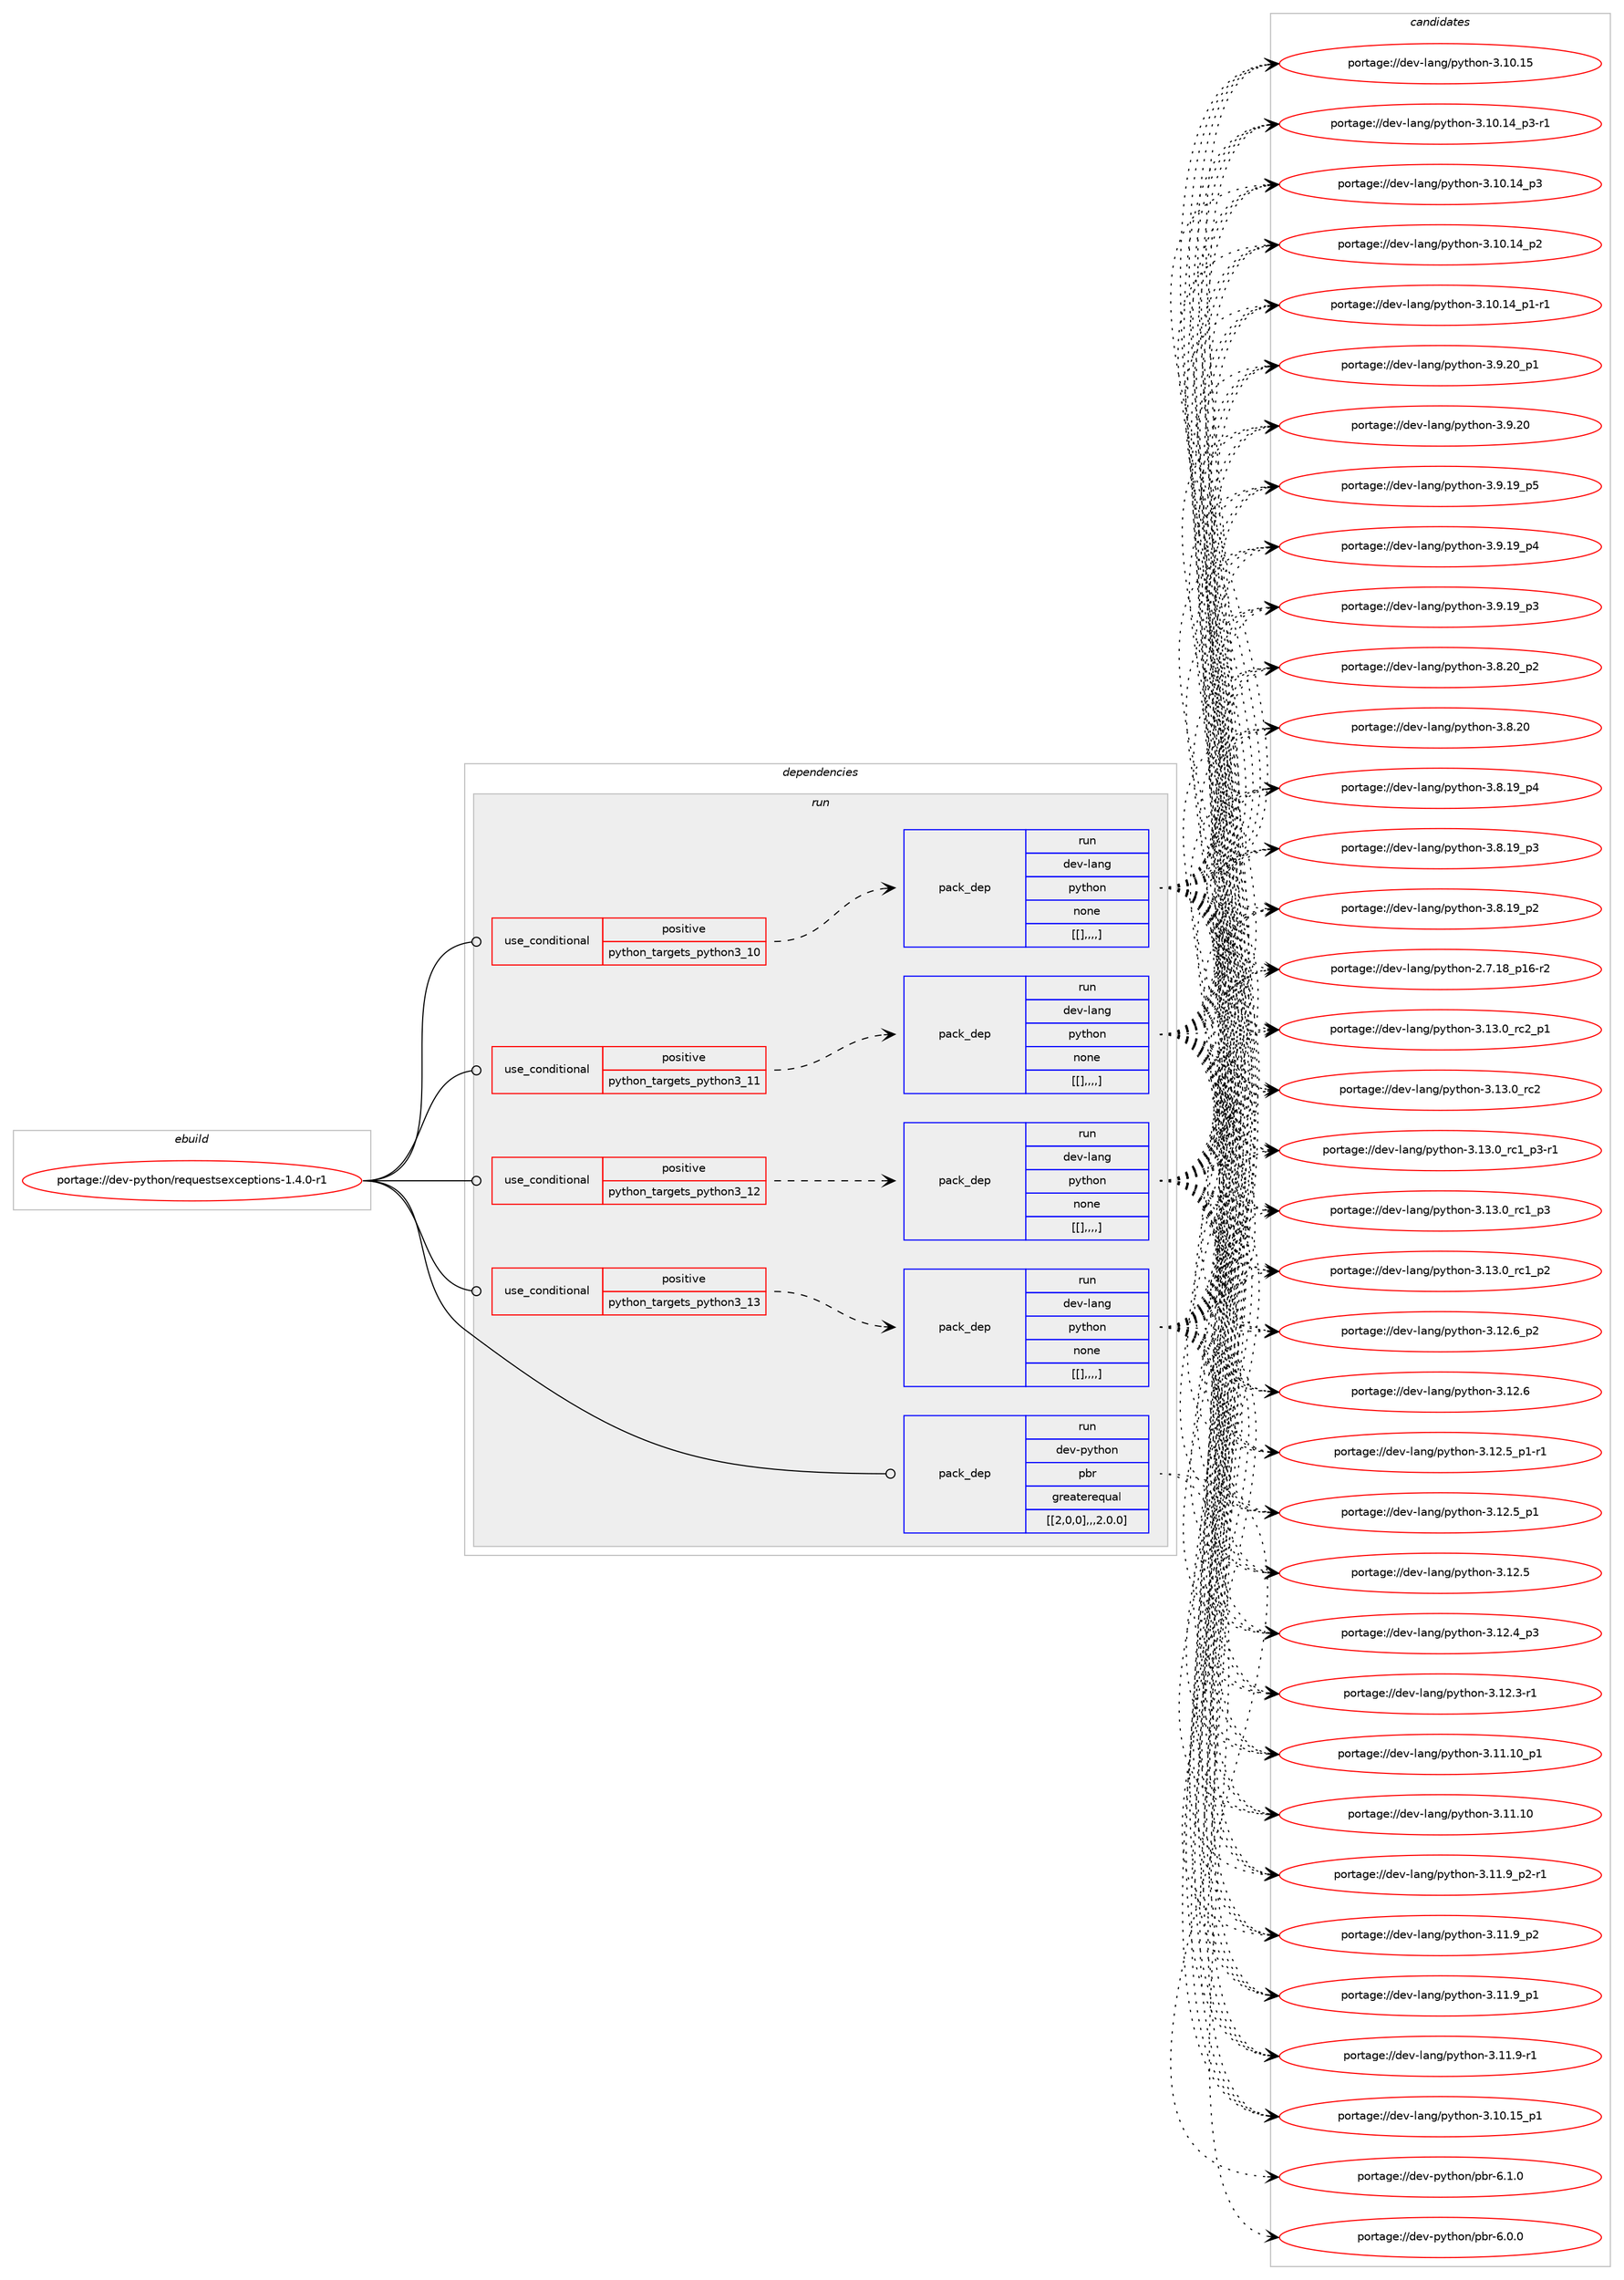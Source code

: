 digraph prolog {

# *************
# Graph options
# *************

newrank=true;
concentrate=true;
compound=true;
graph [rankdir=LR,fontname=Helvetica,fontsize=10,ranksep=1.5];#, ranksep=2.5, nodesep=0.2];
edge  [arrowhead=vee];
node  [fontname=Helvetica,fontsize=10];

# **********
# The ebuild
# **********

subgraph cluster_leftcol {
color=gray;
label=<<i>ebuild</i>>;
id [label="portage://dev-python/requestsexceptions-1.4.0-r1", color=red, width=4, href="../dev-python/requestsexceptions-1.4.0-r1.svg"];
}

# ****************
# The dependencies
# ****************

subgraph cluster_midcol {
color=gray;
label=<<i>dependencies</i>>;
subgraph cluster_compile {
fillcolor="#eeeeee";
style=filled;
label=<<i>compile</i>>;
}
subgraph cluster_compileandrun {
fillcolor="#eeeeee";
style=filled;
label=<<i>compile and run</i>>;
}
subgraph cluster_run {
fillcolor="#eeeeee";
style=filled;
label=<<i>run</i>>;
subgraph cond40731 {
dependency165232 [label=<<TABLE BORDER="0" CELLBORDER="1" CELLSPACING="0" CELLPADDING="4"><TR><TD ROWSPAN="3" CELLPADDING="10">use_conditional</TD></TR><TR><TD>positive</TD></TR><TR><TD>python_targets_python3_10</TD></TR></TABLE>>, shape=none, color=red];
subgraph pack123243 {
dependency165233 [label=<<TABLE BORDER="0" CELLBORDER="1" CELLSPACING="0" CELLPADDING="4" WIDTH="220"><TR><TD ROWSPAN="6" CELLPADDING="30">pack_dep</TD></TR><TR><TD WIDTH="110">run</TD></TR><TR><TD>dev-lang</TD></TR><TR><TD>python</TD></TR><TR><TD>none</TD></TR><TR><TD>[[],,,,]</TD></TR></TABLE>>, shape=none, color=blue];
}
dependency165232:e -> dependency165233:w [weight=20,style="dashed",arrowhead="vee"];
}
id:e -> dependency165232:w [weight=20,style="solid",arrowhead="odot"];
subgraph cond40732 {
dependency165234 [label=<<TABLE BORDER="0" CELLBORDER="1" CELLSPACING="0" CELLPADDING="4"><TR><TD ROWSPAN="3" CELLPADDING="10">use_conditional</TD></TR><TR><TD>positive</TD></TR><TR><TD>python_targets_python3_11</TD></TR></TABLE>>, shape=none, color=red];
subgraph pack123244 {
dependency165235 [label=<<TABLE BORDER="0" CELLBORDER="1" CELLSPACING="0" CELLPADDING="4" WIDTH="220"><TR><TD ROWSPAN="6" CELLPADDING="30">pack_dep</TD></TR><TR><TD WIDTH="110">run</TD></TR><TR><TD>dev-lang</TD></TR><TR><TD>python</TD></TR><TR><TD>none</TD></TR><TR><TD>[[],,,,]</TD></TR></TABLE>>, shape=none, color=blue];
}
dependency165234:e -> dependency165235:w [weight=20,style="dashed",arrowhead="vee"];
}
id:e -> dependency165234:w [weight=20,style="solid",arrowhead="odot"];
subgraph cond40733 {
dependency165236 [label=<<TABLE BORDER="0" CELLBORDER="1" CELLSPACING="0" CELLPADDING="4"><TR><TD ROWSPAN="3" CELLPADDING="10">use_conditional</TD></TR><TR><TD>positive</TD></TR><TR><TD>python_targets_python3_12</TD></TR></TABLE>>, shape=none, color=red];
subgraph pack123245 {
dependency165237 [label=<<TABLE BORDER="0" CELLBORDER="1" CELLSPACING="0" CELLPADDING="4" WIDTH="220"><TR><TD ROWSPAN="6" CELLPADDING="30">pack_dep</TD></TR><TR><TD WIDTH="110">run</TD></TR><TR><TD>dev-lang</TD></TR><TR><TD>python</TD></TR><TR><TD>none</TD></TR><TR><TD>[[],,,,]</TD></TR></TABLE>>, shape=none, color=blue];
}
dependency165236:e -> dependency165237:w [weight=20,style="dashed",arrowhead="vee"];
}
id:e -> dependency165236:w [weight=20,style="solid",arrowhead="odot"];
subgraph cond40734 {
dependency165238 [label=<<TABLE BORDER="0" CELLBORDER="1" CELLSPACING="0" CELLPADDING="4"><TR><TD ROWSPAN="3" CELLPADDING="10">use_conditional</TD></TR><TR><TD>positive</TD></TR><TR><TD>python_targets_python3_13</TD></TR></TABLE>>, shape=none, color=red];
subgraph pack123246 {
dependency165239 [label=<<TABLE BORDER="0" CELLBORDER="1" CELLSPACING="0" CELLPADDING="4" WIDTH="220"><TR><TD ROWSPAN="6" CELLPADDING="30">pack_dep</TD></TR><TR><TD WIDTH="110">run</TD></TR><TR><TD>dev-lang</TD></TR><TR><TD>python</TD></TR><TR><TD>none</TD></TR><TR><TD>[[],,,,]</TD></TR></TABLE>>, shape=none, color=blue];
}
dependency165238:e -> dependency165239:w [weight=20,style="dashed",arrowhead="vee"];
}
id:e -> dependency165238:w [weight=20,style="solid",arrowhead="odot"];
subgraph pack123247 {
dependency165240 [label=<<TABLE BORDER="0" CELLBORDER="1" CELLSPACING="0" CELLPADDING="4" WIDTH="220"><TR><TD ROWSPAN="6" CELLPADDING="30">pack_dep</TD></TR><TR><TD WIDTH="110">run</TD></TR><TR><TD>dev-python</TD></TR><TR><TD>pbr</TD></TR><TR><TD>greaterequal</TD></TR><TR><TD>[[2,0,0],,,2.0.0]</TD></TR></TABLE>>, shape=none, color=blue];
}
id:e -> dependency165240:w [weight=20,style="solid",arrowhead="odot"];
}
}

# **************
# The candidates
# **************

subgraph cluster_choices {
rank=same;
color=gray;
label=<<i>candidates</i>>;

subgraph choice123243 {
color=black;
nodesep=1;
choice100101118451089711010347112121116104111110455146495146489511499509511249 [label="portage://dev-lang/python-3.13.0_rc2_p1", color=red, width=4,href="../dev-lang/python-3.13.0_rc2_p1.svg"];
choice10010111845108971101034711212111610411111045514649514648951149950 [label="portage://dev-lang/python-3.13.0_rc2", color=red, width=4,href="../dev-lang/python-3.13.0_rc2.svg"];
choice1001011184510897110103471121211161041111104551464951464895114994995112514511449 [label="portage://dev-lang/python-3.13.0_rc1_p3-r1", color=red, width=4,href="../dev-lang/python-3.13.0_rc1_p3-r1.svg"];
choice100101118451089711010347112121116104111110455146495146489511499499511251 [label="portage://dev-lang/python-3.13.0_rc1_p3", color=red, width=4,href="../dev-lang/python-3.13.0_rc1_p3.svg"];
choice100101118451089711010347112121116104111110455146495146489511499499511250 [label="portage://dev-lang/python-3.13.0_rc1_p2", color=red, width=4,href="../dev-lang/python-3.13.0_rc1_p2.svg"];
choice100101118451089711010347112121116104111110455146495046549511250 [label="portage://dev-lang/python-3.12.6_p2", color=red, width=4,href="../dev-lang/python-3.12.6_p2.svg"];
choice10010111845108971101034711212111610411111045514649504654 [label="portage://dev-lang/python-3.12.6", color=red, width=4,href="../dev-lang/python-3.12.6.svg"];
choice1001011184510897110103471121211161041111104551464950465395112494511449 [label="portage://dev-lang/python-3.12.5_p1-r1", color=red, width=4,href="../dev-lang/python-3.12.5_p1-r1.svg"];
choice100101118451089711010347112121116104111110455146495046539511249 [label="portage://dev-lang/python-3.12.5_p1", color=red, width=4,href="../dev-lang/python-3.12.5_p1.svg"];
choice10010111845108971101034711212111610411111045514649504653 [label="portage://dev-lang/python-3.12.5", color=red, width=4,href="../dev-lang/python-3.12.5.svg"];
choice100101118451089711010347112121116104111110455146495046529511251 [label="portage://dev-lang/python-3.12.4_p3", color=red, width=4,href="../dev-lang/python-3.12.4_p3.svg"];
choice100101118451089711010347112121116104111110455146495046514511449 [label="portage://dev-lang/python-3.12.3-r1", color=red, width=4,href="../dev-lang/python-3.12.3-r1.svg"];
choice10010111845108971101034711212111610411111045514649494649489511249 [label="portage://dev-lang/python-3.11.10_p1", color=red, width=4,href="../dev-lang/python-3.11.10_p1.svg"];
choice1001011184510897110103471121211161041111104551464949464948 [label="portage://dev-lang/python-3.11.10", color=red, width=4,href="../dev-lang/python-3.11.10.svg"];
choice1001011184510897110103471121211161041111104551464949465795112504511449 [label="portage://dev-lang/python-3.11.9_p2-r1", color=red, width=4,href="../dev-lang/python-3.11.9_p2-r1.svg"];
choice100101118451089711010347112121116104111110455146494946579511250 [label="portage://dev-lang/python-3.11.9_p2", color=red, width=4,href="../dev-lang/python-3.11.9_p2.svg"];
choice100101118451089711010347112121116104111110455146494946579511249 [label="portage://dev-lang/python-3.11.9_p1", color=red, width=4,href="../dev-lang/python-3.11.9_p1.svg"];
choice100101118451089711010347112121116104111110455146494946574511449 [label="portage://dev-lang/python-3.11.9-r1", color=red, width=4,href="../dev-lang/python-3.11.9-r1.svg"];
choice10010111845108971101034711212111610411111045514649484649539511249 [label="portage://dev-lang/python-3.10.15_p1", color=red, width=4,href="../dev-lang/python-3.10.15_p1.svg"];
choice1001011184510897110103471121211161041111104551464948464953 [label="portage://dev-lang/python-3.10.15", color=red, width=4,href="../dev-lang/python-3.10.15.svg"];
choice100101118451089711010347112121116104111110455146494846495295112514511449 [label="portage://dev-lang/python-3.10.14_p3-r1", color=red, width=4,href="../dev-lang/python-3.10.14_p3-r1.svg"];
choice10010111845108971101034711212111610411111045514649484649529511251 [label="portage://dev-lang/python-3.10.14_p3", color=red, width=4,href="../dev-lang/python-3.10.14_p3.svg"];
choice10010111845108971101034711212111610411111045514649484649529511250 [label="portage://dev-lang/python-3.10.14_p2", color=red, width=4,href="../dev-lang/python-3.10.14_p2.svg"];
choice100101118451089711010347112121116104111110455146494846495295112494511449 [label="portage://dev-lang/python-3.10.14_p1-r1", color=red, width=4,href="../dev-lang/python-3.10.14_p1-r1.svg"];
choice100101118451089711010347112121116104111110455146574650489511249 [label="portage://dev-lang/python-3.9.20_p1", color=red, width=4,href="../dev-lang/python-3.9.20_p1.svg"];
choice10010111845108971101034711212111610411111045514657465048 [label="portage://dev-lang/python-3.9.20", color=red, width=4,href="../dev-lang/python-3.9.20.svg"];
choice100101118451089711010347112121116104111110455146574649579511253 [label="portage://dev-lang/python-3.9.19_p5", color=red, width=4,href="../dev-lang/python-3.9.19_p5.svg"];
choice100101118451089711010347112121116104111110455146574649579511252 [label="portage://dev-lang/python-3.9.19_p4", color=red, width=4,href="../dev-lang/python-3.9.19_p4.svg"];
choice100101118451089711010347112121116104111110455146574649579511251 [label="portage://dev-lang/python-3.9.19_p3", color=red, width=4,href="../dev-lang/python-3.9.19_p3.svg"];
choice100101118451089711010347112121116104111110455146564650489511250 [label="portage://dev-lang/python-3.8.20_p2", color=red, width=4,href="../dev-lang/python-3.8.20_p2.svg"];
choice10010111845108971101034711212111610411111045514656465048 [label="portage://dev-lang/python-3.8.20", color=red, width=4,href="../dev-lang/python-3.8.20.svg"];
choice100101118451089711010347112121116104111110455146564649579511252 [label="portage://dev-lang/python-3.8.19_p4", color=red, width=4,href="../dev-lang/python-3.8.19_p4.svg"];
choice100101118451089711010347112121116104111110455146564649579511251 [label="portage://dev-lang/python-3.8.19_p3", color=red, width=4,href="../dev-lang/python-3.8.19_p3.svg"];
choice100101118451089711010347112121116104111110455146564649579511250 [label="portage://dev-lang/python-3.8.19_p2", color=red, width=4,href="../dev-lang/python-3.8.19_p2.svg"];
choice100101118451089711010347112121116104111110455046554649569511249544511450 [label="portage://dev-lang/python-2.7.18_p16-r2", color=red, width=4,href="../dev-lang/python-2.7.18_p16-r2.svg"];
dependency165233:e -> choice100101118451089711010347112121116104111110455146495146489511499509511249:w [style=dotted,weight="100"];
dependency165233:e -> choice10010111845108971101034711212111610411111045514649514648951149950:w [style=dotted,weight="100"];
dependency165233:e -> choice1001011184510897110103471121211161041111104551464951464895114994995112514511449:w [style=dotted,weight="100"];
dependency165233:e -> choice100101118451089711010347112121116104111110455146495146489511499499511251:w [style=dotted,weight="100"];
dependency165233:e -> choice100101118451089711010347112121116104111110455146495146489511499499511250:w [style=dotted,weight="100"];
dependency165233:e -> choice100101118451089711010347112121116104111110455146495046549511250:w [style=dotted,weight="100"];
dependency165233:e -> choice10010111845108971101034711212111610411111045514649504654:w [style=dotted,weight="100"];
dependency165233:e -> choice1001011184510897110103471121211161041111104551464950465395112494511449:w [style=dotted,weight="100"];
dependency165233:e -> choice100101118451089711010347112121116104111110455146495046539511249:w [style=dotted,weight="100"];
dependency165233:e -> choice10010111845108971101034711212111610411111045514649504653:w [style=dotted,weight="100"];
dependency165233:e -> choice100101118451089711010347112121116104111110455146495046529511251:w [style=dotted,weight="100"];
dependency165233:e -> choice100101118451089711010347112121116104111110455146495046514511449:w [style=dotted,weight="100"];
dependency165233:e -> choice10010111845108971101034711212111610411111045514649494649489511249:w [style=dotted,weight="100"];
dependency165233:e -> choice1001011184510897110103471121211161041111104551464949464948:w [style=dotted,weight="100"];
dependency165233:e -> choice1001011184510897110103471121211161041111104551464949465795112504511449:w [style=dotted,weight="100"];
dependency165233:e -> choice100101118451089711010347112121116104111110455146494946579511250:w [style=dotted,weight="100"];
dependency165233:e -> choice100101118451089711010347112121116104111110455146494946579511249:w [style=dotted,weight="100"];
dependency165233:e -> choice100101118451089711010347112121116104111110455146494946574511449:w [style=dotted,weight="100"];
dependency165233:e -> choice10010111845108971101034711212111610411111045514649484649539511249:w [style=dotted,weight="100"];
dependency165233:e -> choice1001011184510897110103471121211161041111104551464948464953:w [style=dotted,weight="100"];
dependency165233:e -> choice100101118451089711010347112121116104111110455146494846495295112514511449:w [style=dotted,weight="100"];
dependency165233:e -> choice10010111845108971101034711212111610411111045514649484649529511251:w [style=dotted,weight="100"];
dependency165233:e -> choice10010111845108971101034711212111610411111045514649484649529511250:w [style=dotted,weight="100"];
dependency165233:e -> choice100101118451089711010347112121116104111110455146494846495295112494511449:w [style=dotted,weight="100"];
dependency165233:e -> choice100101118451089711010347112121116104111110455146574650489511249:w [style=dotted,weight="100"];
dependency165233:e -> choice10010111845108971101034711212111610411111045514657465048:w [style=dotted,weight="100"];
dependency165233:e -> choice100101118451089711010347112121116104111110455146574649579511253:w [style=dotted,weight="100"];
dependency165233:e -> choice100101118451089711010347112121116104111110455146574649579511252:w [style=dotted,weight="100"];
dependency165233:e -> choice100101118451089711010347112121116104111110455146574649579511251:w [style=dotted,weight="100"];
dependency165233:e -> choice100101118451089711010347112121116104111110455146564650489511250:w [style=dotted,weight="100"];
dependency165233:e -> choice10010111845108971101034711212111610411111045514656465048:w [style=dotted,weight="100"];
dependency165233:e -> choice100101118451089711010347112121116104111110455146564649579511252:w [style=dotted,weight="100"];
dependency165233:e -> choice100101118451089711010347112121116104111110455146564649579511251:w [style=dotted,weight="100"];
dependency165233:e -> choice100101118451089711010347112121116104111110455146564649579511250:w [style=dotted,weight="100"];
dependency165233:e -> choice100101118451089711010347112121116104111110455046554649569511249544511450:w [style=dotted,weight="100"];
}
subgraph choice123244 {
color=black;
nodesep=1;
choice100101118451089711010347112121116104111110455146495146489511499509511249 [label="portage://dev-lang/python-3.13.0_rc2_p1", color=red, width=4,href="../dev-lang/python-3.13.0_rc2_p1.svg"];
choice10010111845108971101034711212111610411111045514649514648951149950 [label="portage://dev-lang/python-3.13.0_rc2", color=red, width=4,href="../dev-lang/python-3.13.0_rc2.svg"];
choice1001011184510897110103471121211161041111104551464951464895114994995112514511449 [label="portage://dev-lang/python-3.13.0_rc1_p3-r1", color=red, width=4,href="../dev-lang/python-3.13.0_rc1_p3-r1.svg"];
choice100101118451089711010347112121116104111110455146495146489511499499511251 [label="portage://dev-lang/python-3.13.0_rc1_p3", color=red, width=4,href="../dev-lang/python-3.13.0_rc1_p3.svg"];
choice100101118451089711010347112121116104111110455146495146489511499499511250 [label="portage://dev-lang/python-3.13.0_rc1_p2", color=red, width=4,href="../dev-lang/python-3.13.0_rc1_p2.svg"];
choice100101118451089711010347112121116104111110455146495046549511250 [label="portage://dev-lang/python-3.12.6_p2", color=red, width=4,href="../dev-lang/python-3.12.6_p2.svg"];
choice10010111845108971101034711212111610411111045514649504654 [label="portage://dev-lang/python-3.12.6", color=red, width=4,href="../dev-lang/python-3.12.6.svg"];
choice1001011184510897110103471121211161041111104551464950465395112494511449 [label="portage://dev-lang/python-3.12.5_p1-r1", color=red, width=4,href="../dev-lang/python-3.12.5_p1-r1.svg"];
choice100101118451089711010347112121116104111110455146495046539511249 [label="portage://dev-lang/python-3.12.5_p1", color=red, width=4,href="../dev-lang/python-3.12.5_p1.svg"];
choice10010111845108971101034711212111610411111045514649504653 [label="portage://dev-lang/python-3.12.5", color=red, width=4,href="../dev-lang/python-3.12.5.svg"];
choice100101118451089711010347112121116104111110455146495046529511251 [label="portage://dev-lang/python-3.12.4_p3", color=red, width=4,href="../dev-lang/python-3.12.4_p3.svg"];
choice100101118451089711010347112121116104111110455146495046514511449 [label="portage://dev-lang/python-3.12.3-r1", color=red, width=4,href="../dev-lang/python-3.12.3-r1.svg"];
choice10010111845108971101034711212111610411111045514649494649489511249 [label="portage://dev-lang/python-3.11.10_p1", color=red, width=4,href="../dev-lang/python-3.11.10_p1.svg"];
choice1001011184510897110103471121211161041111104551464949464948 [label="portage://dev-lang/python-3.11.10", color=red, width=4,href="../dev-lang/python-3.11.10.svg"];
choice1001011184510897110103471121211161041111104551464949465795112504511449 [label="portage://dev-lang/python-3.11.9_p2-r1", color=red, width=4,href="../dev-lang/python-3.11.9_p2-r1.svg"];
choice100101118451089711010347112121116104111110455146494946579511250 [label="portage://dev-lang/python-3.11.9_p2", color=red, width=4,href="../dev-lang/python-3.11.9_p2.svg"];
choice100101118451089711010347112121116104111110455146494946579511249 [label="portage://dev-lang/python-3.11.9_p1", color=red, width=4,href="../dev-lang/python-3.11.9_p1.svg"];
choice100101118451089711010347112121116104111110455146494946574511449 [label="portage://dev-lang/python-3.11.9-r1", color=red, width=4,href="../dev-lang/python-3.11.9-r1.svg"];
choice10010111845108971101034711212111610411111045514649484649539511249 [label="portage://dev-lang/python-3.10.15_p1", color=red, width=4,href="../dev-lang/python-3.10.15_p1.svg"];
choice1001011184510897110103471121211161041111104551464948464953 [label="portage://dev-lang/python-3.10.15", color=red, width=4,href="../dev-lang/python-3.10.15.svg"];
choice100101118451089711010347112121116104111110455146494846495295112514511449 [label="portage://dev-lang/python-3.10.14_p3-r1", color=red, width=4,href="../dev-lang/python-3.10.14_p3-r1.svg"];
choice10010111845108971101034711212111610411111045514649484649529511251 [label="portage://dev-lang/python-3.10.14_p3", color=red, width=4,href="../dev-lang/python-3.10.14_p3.svg"];
choice10010111845108971101034711212111610411111045514649484649529511250 [label="portage://dev-lang/python-3.10.14_p2", color=red, width=4,href="../dev-lang/python-3.10.14_p2.svg"];
choice100101118451089711010347112121116104111110455146494846495295112494511449 [label="portage://dev-lang/python-3.10.14_p1-r1", color=red, width=4,href="../dev-lang/python-3.10.14_p1-r1.svg"];
choice100101118451089711010347112121116104111110455146574650489511249 [label="portage://dev-lang/python-3.9.20_p1", color=red, width=4,href="../dev-lang/python-3.9.20_p1.svg"];
choice10010111845108971101034711212111610411111045514657465048 [label="portage://dev-lang/python-3.9.20", color=red, width=4,href="../dev-lang/python-3.9.20.svg"];
choice100101118451089711010347112121116104111110455146574649579511253 [label="portage://dev-lang/python-3.9.19_p5", color=red, width=4,href="../dev-lang/python-3.9.19_p5.svg"];
choice100101118451089711010347112121116104111110455146574649579511252 [label="portage://dev-lang/python-3.9.19_p4", color=red, width=4,href="../dev-lang/python-3.9.19_p4.svg"];
choice100101118451089711010347112121116104111110455146574649579511251 [label="portage://dev-lang/python-3.9.19_p3", color=red, width=4,href="../dev-lang/python-3.9.19_p3.svg"];
choice100101118451089711010347112121116104111110455146564650489511250 [label="portage://dev-lang/python-3.8.20_p2", color=red, width=4,href="../dev-lang/python-3.8.20_p2.svg"];
choice10010111845108971101034711212111610411111045514656465048 [label="portage://dev-lang/python-3.8.20", color=red, width=4,href="../dev-lang/python-3.8.20.svg"];
choice100101118451089711010347112121116104111110455146564649579511252 [label="portage://dev-lang/python-3.8.19_p4", color=red, width=4,href="../dev-lang/python-3.8.19_p4.svg"];
choice100101118451089711010347112121116104111110455146564649579511251 [label="portage://dev-lang/python-3.8.19_p3", color=red, width=4,href="../dev-lang/python-3.8.19_p3.svg"];
choice100101118451089711010347112121116104111110455146564649579511250 [label="portage://dev-lang/python-3.8.19_p2", color=red, width=4,href="../dev-lang/python-3.8.19_p2.svg"];
choice100101118451089711010347112121116104111110455046554649569511249544511450 [label="portage://dev-lang/python-2.7.18_p16-r2", color=red, width=4,href="../dev-lang/python-2.7.18_p16-r2.svg"];
dependency165235:e -> choice100101118451089711010347112121116104111110455146495146489511499509511249:w [style=dotted,weight="100"];
dependency165235:e -> choice10010111845108971101034711212111610411111045514649514648951149950:w [style=dotted,weight="100"];
dependency165235:e -> choice1001011184510897110103471121211161041111104551464951464895114994995112514511449:w [style=dotted,weight="100"];
dependency165235:e -> choice100101118451089711010347112121116104111110455146495146489511499499511251:w [style=dotted,weight="100"];
dependency165235:e -> choice100101118451089711010347112121116104111110455146495146489511499499511250:w [style=dotted,weight="100"];
dependency165235:e -> choice100101118451089711010347112121116104111110455146495046549511250:w [style=dotted,weight="100"];
dependency165235:e -> choice10010111845108971101034711212111610411111045514649504654:w [style=dotted,weight="100"];
dependency165235:e -> choice1001011184510897110103471121211161041111104551464950465395112494511449:w [style=dotted,weight="100"];
dependency165235:e -> choice100101118451089711010347112121116104111110455146495046539511249:w [style=dotted,weight="100"];
dependency165235:e -> choice10010111845108971101034711212111610411111045514649504653:w [style=dotted,weight="100"];
dependency165235:e -> choice100101118451089711010347112121116104111110455146495046529511251:w [style=dotted,weight="100"];
dependency165235:e -> choice100101118451089711010347112121116104111110455146495046514511449:w [style=dotted,weight="100"];
dependency165235:e -> choice10010111845108971101034711212111610411111045514649494649489511249:w [style=dotted,weight="100"];
dependency165235:e -> choice1001011184510897110103471121211161041111104551464949464948:w [style=dotted,weight="100"];
dependency165235:e -> choice1001011184510897110103471121211161041111104551464949465795112504511449:w [style=dotted,weight="100"];
dependency165235:e -> choice100101118451089711010347112121116104111110455146494946579511250:w [style=dotted,weight="100"];
dependency165235:e -> choice100101118451089711010347112121116104111110455146494946579511249:w [style=dotted,weight="100"];
dependency165235:e -> choice100101118451089711010347112121116104111110455146494946574511449:w [style=dotted,weight="100"];
dependency165235:e -> choice10010111845108971101034711212111610411111045514649484649539511249:w [style=dotted,weight="100"];
dependency165235:e -> choice1001011184510897110103471121211161041111104551464948464953:w [style=dotted,weight="100"];
dependency165235:e -> choice100101118451089711010347112121116104111110455146494846495295112514511449:w [style=dotted,weight="100"];
dependency165235:e -> choice10010111845108971101034711212111610411111045514649484649529511251:w [style=dotted,weight="100"];
dependency165235:e -> choice10010111845108971101034711212111610411111045514649484649529511250:w [style=dotted,weight="100"];
dependency165235:e -> choice100101118451089711010347112121116104111110455146494846495295112494511449:w [style=dotted,weight="100"];
dependency165235:e -> choice100101118451089711010347112121116104111110455146574650489511249:w [style=dotted,weight="100"];
dependency165235:e -> choice10010111845108971101034711212111610411111045514657465048:w [style=dotted,weight="100"];
dependency165235:e -> choice100101118451089711010347112121116104111110455146574649579511253:w [style=dotted,weight="100"];
dependency165235:e -> choice100101118451089711010347112121116104111110455146574649579511252:w [style=dotted,weight="100"];
dependency165235:e -> choice100101118451089711010347112121116104111110455146574649579511251:w [style=dotted,weight="100"];
dependency165235:e -> choice100101118451089711010347112121116104111110455146564650489511250:w [style=dotted,weight="100"];
dependency165235:e -> choice10010111845108971101034711212111610411111045514656465048:w [style=dotted,weight="100"];
dependency165235:e -> choice100101118451089711010347112121116104111110455146564649579511252:w [style=dotted,weight="100"];
dependency165235:e -> choice100101118451089711010347112121116104111110455146564649579511251:w [style=dotted,weight="100"];
dependency165235:e -> choice100101118451089711010347112121116104111110455146564649579511250:w [style=dotted,weight="100"];
dependency165235:e -> choice100101118451089711010347112121116104111110455046554649569511249544511450:w [style=dotted,weight="100"];
}
subgraph choice123245 {
color=black;
nodesep=1;
choice100101118451089711010347112121116104111110455146495146489511499509511249 [label="portage://dev-lang/python-3.13.0_rc2_p1", color=red, width=4,href="../dev-lang/python-3.13.0_rc2_p1.svg"];
choice10010111845108971101034711212111610411111045514649514648951149950 [label="portage://dev-lang/python-3.13.0_rc2", color=red, width=4,href="../dev-lang/python-3.13.0_rc2.svg"];
choice1001011184510897110103471121211161041111104551464951464895114994995112514511449 [label="portage://dev-lang/python-3.13.0_rc1_p3-r1", color=red, width=4,href="../dev-lang/python-3.13.0_rc1_p3-r1.svg"];
choice100101118451089711010347112121116104111110455146495146489511499499511251 [label="portage://dev-lang/python-3.13.0_rc1_p3", color=red, width=4,href="../dev-lang/python-3.13.0_rc1_p3.svg"];
choice100101118451089711010347112121116104111110455146495146489511499499511250 [label="portage://dev-lang/python-3.13.0_rc1_p2", color=red, width=4,href="../dev-lang/python-3.13.0_rc1_p2.svg"];
choice100101118451089711010347112121116104111110455146495046549511250 [label="portage://dev-lang/python-3.12.6_p2", color=red, width=4,href="../dev-lang/python-3.12.6_p2.svg"];
choice10010111845108971101034711212111610411111045514649504654 [label="portage://dev-lang/python-3.12.6", color=red, width=4,href="../dev-lang/python-3.12.6.svg"];
choice1001011184510897110103471121211161041111104551464950465395112494511449 [label="portage://dev-lang/python-3.12.5_p1-r1", color=red, width=4,href="../dev-lang/python-3.12.5_p1-r1.svg"];
choice100101118451089711010347112121116104111110455146495046539511249 [label="portage://dev-lang/python-3.12.5_p1", color=red, width=4,href="../dev-lang/python-3.12.5_p1.svg"];
choice10010111845108971101034711212111610411111045514649504653 [label="portage://dev-lang/python-3.12.5", color=red, width=4,href="../dev-lang/python-3.12.5.svg"];
choice100101118451089711010347112121116104111110455146495046529511251 [label="portage://dev-lang/python-3.12.4_p3", color=red, width=4,href="../dev-lang/python-3.12.4_p3.svg"];
choice100101118451089711010347112121116104111110455146495046514511449 [label="portage://dev-lang/python-3.12.3-r1", color=red, width=4,href="../dev-lang/python-3.12.3-r1.svg"];
choice10010111845108971101034711212111610411111045514649494649489511249 [label="portage://dev-lang/python-3.11.10_p1", color=red, width=4,href="../dev-lang/python-3.11.10_p1.svg"];
choice1001011184510897110103471121211161041111104551464949464948 [label="portage://dev-lang/python-3.11.10", color=red, width=4,href="../dev-lang/python-3.11.10.svg"];
choice1001011184510897110103471121211161041111104551464949465795112504511449 [label="portage://dev-lang/python-3.11.9_p2-r1", color=red, width=4,href="../dev-lang/python-3.11.9_p2-r1.svg"];
choice100101118451089711010347112121116104111110455146494946579511250 [label="portage://dev-lang/python-3.11.9_p2", color=red, width=4,href="../dev-lang/python-3.11.9_p2.svg"];
choice100101118451089711010347112121116104111110455146494946579511249 [label="portage://dev-lang/python-3.11.9_p1", color=red, width=4,href="../dev-lang/python-3.11.9_p1.svg"];
choice100101118451089711010347112121116104111110455146494946574511449 [label="portage://dev-lang/python-3.11.9-r1", color=red, width=4,href="../dev-lang/python-3.11.9-r1.svg"];
choice10010111845108971101034711212111610411111045514649484649539511249 [label="portage://dev-lang/python-3.10.15_p1", color=red, width=4,href="../dev-lang/python-3.10.15_p1.svg"];
choice1001011184510897110103471121211161041111104551464948464953 [label="portage://dev-lang/python-3.10.15", color=red, width=4,href="../dev-lang/python-3.10.15.svg"];
choice100101118451089711010347112121116104111110455146494846495295112514511449 [label="portage://dev-lang/python-3.10.14_p3-r1", color=red, width=4,href="../dev-lang/python-3.10.14_p3-r1.svg"];
choice10010111845108971101034711212111610411111045514649484649529511251 [label="portage://dev-lang/python-3.10.14_p3", color=red, width=4,href="../dev-lang/python-3.10.14_p3.svg"];
choice10010111845108971101034711212111610411111045514649484649529511250 [label="portage://dev-lang/python-3.10.14_p2", color=red, width=4,href="../dev-lang/python-3.10.14_p2.svg"];
choice100101118451089711010347112121116104111110455146494846495295112494511449 [label="portage://dev-lang/python-3.10.14_p1-r1", color=red, width=4,href="../dev-lang/python-3.10.14_p1-r1.svg"];
choice100101118451089711010347112121116104111110455146574650489511249 [label="portage://dev-lang/python-3.9.20_p1", color=red, width=4,href="../dev-lang/python-3.9.20_p1.svg"];
choice10010111845108971101034711212111610411111045514657465048 [label="portage://dev-lang/python-3.9.20", color=red, width=4,href="../dev-lang/python-3.9.20.svg"];
choice100101118451089711010347112121116104111110455146574649579511253 [label="portage://dev-lang/python-3.9.19_p5", color=red, width=4,href="../dev-lang/python-3.9.19_p5.svg"];
choice100101118451089711010347112121116104111110455146574649579511252 [label="portage://dev-lang/python-3.9.19_p4", color=red, width=4,href="../dev-lang/python-3.9.19_p4.svg"];
choice100101118451089711010347112121116104111110455146574649579511251 [label="portage://dev-lang/python-3.9.19_p3", color=red, width=4,href="../dev-lang/python-3.9.19_p3.svg"];
choice100101118451089711010347112121116104111110455146564650489511250 [label="portage://dev-lang/python-3.8.20_p2", color=red, width=4,href="../dev-lang/python-3.8.20_p2.svg"];
choice10010111845108971101034711212111610411111045514656465048 [label="portage://dev-lang/python-3.8.20", color=red, width=4,href="../dev-lang/python-3.8.20.svg"];
choice100101118451089711010347112121116104111110455146564649579511252 [label="portage://dev-lang/python-3.8.19_p4", color=red, width=4,href="../dev-lang/python-3.8.19_p4.svg"];
choice100101118451089711010347112121116104111110455146564649579511251 [label="portage://dev-lang/python-3.8.19_p3", color=red, width=4,href="../dev-lang/python-3.8.19_p3.svg"];
choice100101118451089711010347112121116104111110455146564649579511250 [label="portage://dev-lang/python-3.8.19_p2", color=red, width=4,href="../dev-lang/python-3.8.19_p2.svg"];
choice100101118451089711010347112121116104111110455046554649569511249544511450 [label="portage://dev-lang/python-2.7.18_p16-r2", color=red, width=4,href="../dev-lang/python-2.7.18_p16-r2.svg"];
dependency165237:e -> choice100101118451089711010347112121116104111110455146495146489511499509511249:w [style=dotted,weight="100"];
dependency165237:e -> choice10010111845108971101034711212111610411111045514649514648951149950:w [style=dotted,weight="100"];
dependency165237:e -> choice1001011184510897110103471121211161041111104551464951464895114994995112514511449:w [style=dotted,weight="100"];
dependency165237:e -> choice100101118451089711010347112121116104111110455146495146489511499499511251:w [style=dotted,weight="100"];
dependency165237:e -> choice100101118451089711010347112121116104111110455146495146489511499499511250:w [style=dotted,weight="100"];
dependency165237:e -> choice100101118451089711010347112121116104111110455146495046549511250:w [style=dotted,weight="100"];
dependency165237:e -> choice10010111845108971101034711212111610411111045514649504654:w [style=dotted,weight="100"];
dependency165237:e -> choice1001011184510897110103471121211161041111104551464950465395112494511449:w [style=dotted,weight="100"];
dependency165237:e -> choice100101118451089711010347112121116104111110455146495046539511249:w [style=dotted,weight="100"];
dependency165237:e -> choice10010111845108971101034711212111610411111045514649504653:w [style=dotted,weight="100"];
dependency165237:e -> choice100101118451089711010347112121116104111110455146495046529511251:w [style=dotted,weight="100"];
dependency165237:e -> choice100101118451089711010347112121116104111110455146495046514511449:w [style=dotted,weight="100"];
dependency165237:e -> choice10010111845108971101034711212111610411111045514649494649489511249:w [style=dotted,weight="100"];
dependency165237:e -> choice1001011184510897110103471121211161041111104551464949464948:w [style=dotted,weight="100"];
dependency165237:e -> choice1001011184510897110103471121211161041111104551464949465795112504511449:w [style=dotted,weight="100"];
dependency165237:e -> choice100101118451089711010347112121116104111110455146494946579511250:w [style=dotted,weight="100"];
dependency165237:e -> choice100101118451089711010347112121116104111110455146494946579511249:w [style=dotted,weight="100"];
dependency165237:e -> choice100101118451089711010347112121116104111110455146494946574511449:w [style=dotted,weight="100"];
dependency165237:e -> choice10010111845108971101034711212111610411111045514649484649539511249:w [style=dotted,weight="100"];
dependency165237:e -> choice1001011184510897110103471121211161041111104551464948464953:w [style=dotted,weight="100"];
dependency165237:e -> choice100101118451089711010347112121116104111110455146494846495295112514511449:w [style=dotted,weight="100"];
dependency165237:e -> choice10010111845108971101034711212111610411111045514649484649529511251:w [style=dotted,weight="100"];
dependency165237:e -> choice10010111845108971101034711212111610411111045514649484649529511250:w [style=dotted,weight="100"];
dependency165237:e -> choice100101118451089711010347112121116104111110455146494846495295112494511449:w [style=dotted,weight="100"];
dependency165237:e -> choice100101118451089711010347112121116104111110455146574650489511249:w [style=dotted,weight="100"];
dependency165237:e -> choice10010111845108971101034711212111610411111045514657465048:w [style=dotted,weight="100"];
dependency165237:e -> choice100101118451089711010347112121116104111110455146574649579511253:w [style=dotted,weight="100"];
dependency165237:e -> choice100101118451089711010347112121116104111110455146574649579511252:w [style=dotted,weight="100"];
dependency165237:e -> choice100101118451089711010347112121116104111110455146574649579511251:w [style=dotted,weight="100"];
dependency165237:e -> choice100101118451089711010347112121116104111110455146564650489511250:w [style=dotted,weight="100"];
dependency165237:e -> choice10010111845108971101034711212111610411111045514656465048:w [style=dotted,weight="100"];
dependency165237:e -> choice100101118451089711010347112121116104111110455146564649579511252:w [style=dotted,weight="100"];
dependency165237:e -> choice100101118451089711010347112121116104111110455146564649579511251:w [style=dotted,weight="100"];
dependency165237:e -> choice100101118451089711010347112121116104111110455146564649579511250:w [style=dotted,weight="100"];
dependency165237:e -> choice100101118451089711010347112121116104111110455046554649569511249544511450:w [style=dotted,weight="100"];
}
subgraph choice123246 {
color=black;
nodesep=1;
choice100101118451089711010347112121116104111110455146495146489511499509511249 [label="portage://dev-lang/python-3.13.0_rc2_p1", color=red, width=4,href="../dev-lang/python-3.13.0_rc2_p1.svg"];
choice10010111845108971101034711212111610411111045514649514648951149950 [label="portage://dev-lang/python-3.13.0_rc2", color=red, width=4,href="../dev-lang/python-3.13.0_rc2.svg"];
choice1001011184510897110103471121211161041111104551464951464895114994995112514511449 [label="portage://dev-lang/python-3.13.0_rc1_p3-r1", color=red, width=4,href="../dev-lang/python-3.13.0_rc1_p3-r1.svg"];
choice100101118451089711010347112121116104111110455146495146489511499499511251 [label="portage://dev-lang/python-3.13.0_rc1_p3", color=red, width=4,href="../dev-lang/python-3.13.0_rc1_p3.svg"];
choice100101118451089711010347112121116104111110455146495146489511499499511250 [label="portage://dev-lang/python-3.13.0_rc1_p2", color=red, width=4,href="../dev-lang/python-3.13.0_rc1_p2.svg"];
choice100101118451089711010347112121116104111110455146495046549511250 [label="portage://dev-lang/python-3.12.6_p2", color=red, width=4,href="../dev-lang/python-3.12.6_p2.svg"];
choice10010111845108971101034711212111610411111045514649504654 [label="portage://dev-lang/python-3.12.6", color=red, width=4,href="../dev-lang/python-3.12.6.svg"];
choice1001011184510897110103471121211161041111104551464950465395112494511449 [label="portage://dev-lang/python-3.12.5_p1-r1", color=red, width=4,href="../dev-lang/python-3.12.5_p1-r1.svg"];
choice100101118451089711010347112121116104111110455146495046539511249 [label="portage://dev-lang/python-3.12.5_p1", color=red, width=4,href="../dev-lang/python-3.12.5_p1.svg"];
choice10010111845108971101034711212111610411111045514649504653 [label="portage://dev-lang/python-3.12.5", color=red, width=4,href="../dev-lang/python-3.12.5.svg"];
choice100101118451089711010347112121116104111110455146495046529511251 [label="portage://dev-lang/python-3.12.4_p3", color=red, width=4,href="../dev-lang/python-3.12.4_p3.svg"];
choice100101118451089711010347112121116104111110455146495046514511449 [label="portage://dev-lang/python-3.12.3-r1", color=red, width=4,href="../dev-lang/python-3.12.3-r1.svg"];
choice10010111845108971101034711212111610411111045514649494649489511249 [label="portage://dev-lang/python-3.11.10_p1", color=red, width=4,href="../dev-lang/python-3.11.10_p1.svg"];
choice1001011184510897110103471121211161041111104551464949464948 [label="portage://dev-lang/python-3.11.10", color=red, width=4,href="../dev-lang/python-3.11.10.svg"];
choice1001011184510897110103471121211161041111104551464949465795112504511449 [label="portage://dev-lang/python-3.11.9_p2-r1", color=red, width=4,href="../dev-lang/python-3.11.9_p2-r1.svg"];
choice100101118451089711010347112121116104111110455146494946579511250 [label="portage://dev-lang/python-3.11.9_p2", color=red, width=4,href="../dev-lang/python-3.11.9_p2.svg"];
choice100101118451089711010347112121116104111110455146494946579511249 [label="portage://dev-lang/python-3.11.9_p1", color=red, width=4,href="../dev-lang/python-3.11.9_p1.svg"];
choice100101118451089711010347112121116104111110455146494946574511449 [label="portage://dev-lang/python-3.11.9-r1", color=red, width=4,href="../dev-lang/python-3.11.9-r1.svg"];
choice10010111845108971101034711212111610411111045514649484649539511249 [label="portage://dev-lang/python-3.10.15_p1", color=red, width=4,href="../dev-lang/python-3.10.15_p1.svg"];
choice1001011184510897110103471121211161041111104551464948464953 [label="portage://dev-lang/python-3.10.15", color=red, width=4,href="../dev-lang/python-3.10.15.svg"];
choice100101118451089711010347112121116104111110455146494846495295112514511449 [label="portage://dev-lang/python-3.10.14_p3-r1", color=red, width=4,href="../dev-lang/python-3.10.14_p3-r1.svg"];
choice10010111845108971101034711212111610411111045514649484649529511251 [label="portage://dev-lang/python-3.10.14_p3", color=red, width=4,href="../dev-lang/python-3.10.14_p3.svg"];
choice10010111845108971101034711212111610411111045514649484649529511250 [label="portage://dev-lang/python-3.10.14_p2", color=red, width=4,href="../dev-lang/python-3.10.14_p2.svg"];
choice100101118451089711010347112121116104111110455146494846495295112494511449 [label="portage://dev-lang/python-3.10.14_p1-r1", color=red, width=4,href="../dev-lang/python-3.10.14_p1-r1.svg"];
choice100101118451089711010347112121116104111110455146574650489511249 [label="portage://dev-lang/python-3.9.20_p1", color=red, width=4,href="../dev-lang/python-3.9.20_p1.svg"];
choice10010111845108971101034711212111610411111045514657465048 [label="portage://dev-lang/python-3.9.20", color=red, width=4,href="../dev-lang/python-3.9.20.svg"];
choice100101118451089711010347112121116104111110455146574649579511253 [label="portage://dev-lang/python-3.9.19_p5", color=red, width=4,href="../dev-lang/python-3.9.19_p5.svg"];
choice100101118451089711010347112121116104111110455146574649579511252 [label="portage://dev-lang/python-3.9.19_p4", color=red, width=4,href="../dev-lang/python-3.9.19_p4.svg"];
choice100101118451089711010347112121116104111110455146574649579511251 [label="portage://dev-lang/python-3.9.19_p3", color=red, width=4,href="../dev-lang/python-3.9.19_p3.svg"];
choice100101118451089711010347112121116104111110455146564650489511250 [label="portage://dev-lang/python-3.8.20_p2", color=red, width=4,href="../dev-lang/python-3.8.20_p2.svg"];
choice10010111845108971101034711212111610411111045514656465048 [label="portage://dev-lang/python-3.8.20", color=red, width=4,href="../dev-lang/python-3.8.20.svg"];
choice100101118451089711010347112121116104111110455146564649579511252 [label="portage://dev-lang/python-3.8.19_p4", color=red, width=4,href="../dev-lang/python-3.8.19_p4.svg"];
choice100101118451089711010347112121116104111110455146564649579511251 [label="portage://dev-lang/python-3.8.19_p3", color=red, width=4,href="../dev-lang/python-3.8.19_p3.svg"];
choice100101118451089711010347112121116104111110455146564649579511250 [label="portage://dev-lang/python-3.8.19_p2", color=red, width=4,href="../dev-lang/python-3.8.19_p2.svg"];
choice100101118451089711010347112121116104111110455046554649569511249544511450 [label="portage://dev-lang/python-2.7.18_p16-r2", color=red, width=4,href="../dev-lang/python-2.7.18_p16-r2.svg"];
dependency165239:e -> choice100101118451089711010347112121116104111110455146495146489511499509511249:w [style=dotted,weight="100"];
dependency165239:e -> choice10010111845108971101034711212111610411111045514649514648951149950:w [style=dotted,weight="100"];
dependency165239:e -> choice1001011184510897110103471121211161041111104551464951464895114994995112514511449:w [style=dotted,weight="100"];
dependency165239:e -> choice100101118451089711010347112121116104111110455146495146489511499499511251:w [style=dotted,weight="100"];
dependency165239:e -> choice100101118451089711010347112121116104111110455146495146489511499499511250:w [style=dotted,weight="100"];
dependency165239:e -> choice100101118451089711010347112121116104111110455146495046549511250:w [style=dotted,weight="100"];
dependency165239:e -> choice10010111845108971101034711212111610411111045514649504654:w [style=dotted,weight="100"];
dependency165239:e -> choice1001011184510897110103471121211161041111104551464950465395112494511449:w [style=dotted,weight="100"];
dependency165239:e -> choice100101118451089711010347112121116104111110455146495046539511249:w [style=dotted,weight="100"];
dependency165239:e -> choice10010111845108971101034711212111610411111045514649504653:w [style=dotted,weight="100"];
dependency165239:e -> choice100101118451089711010347112121116104111110455146495046529511251:w [style=dotted,weight="100"];
dependency165239:e -> choice100101118451089711010347112121116104111110455146495046514511449:w [style=dotted,weight="100"];
dependency165239:e -> choice10010111845108971101034711212111610411111045514649494649489511249:w [style=dotted,weight="100"];
dependency165239:e -> choice1001011184510897110103471121211161041111104551464949464948:w [style=dotted,weight="100"];
dependency165239:e -> choice1001011184510897110103471121211161041111104551464949465795112504511449:w [style=dotted,weight="100"];
dependency165239:e -> choice100101118451089711010347112121116104111110455146494946579511250:w [style=dotted,weight="100"];
dependency165239:e -> choice100101118451089711010347112121116104111110455146494946579511249:w [style=dotted,weight="100"];
dependency165239:e -> choice100101118451089711010347112121116104111110455146494946574511449:w [style=dotted,weight="100"];
dependency165239:e -> choice10010111845108971101034711212111610411111045514649484649539511249:w [style=dotted,weight="100"];
dependency165239:e -> choice1001011184510897110103471121211161041111104551464948464953:w [style=dotted,weight="100"];
dependency165239:e -> choice100101118451089711010347112121116104111110455146494846495295112514511449:w [style=dotted,weight="100"];
dependency165239:e -> choice10010111845108971101034711212111610411111045514649484649529511251:w [style=dotted,weight="100"];
dependency165239:e -> choice10010111845108971101034711212111610411111045514649484649529511250:w [style=dotted,weight="100"];
dependency165239:e -> choice100101118451089711010347112121116104111110455146494846495295112494511449:w [style=dotted,weight="100"];
dependency165239:e -> choice100101118451089711010347112121116104111110455146574650489511249:w [style=dotted,weight="100"];
dependency165239:e -> choice10010111845108971101034711212111610411111045514657465048:w [style=dotted,weight="100"];
dependency165239:e -> choice100101118451089711010347112121116104111110455146574649579511253:w [style=dotted,weight="100"];
dependency165239:e -> choice100101118451089711010347112121116104111110455146574649579511252:w [style=dotted,weight="100"];
dependency165239:e -> choice100101118451089711010347112121116104111110455146574649579511251:w [style=dotted,weight="100"];
dependency165239:e -> choice100101118451089711010347112121116104111110455146564650489511250:w [style=dotted,weight="100"];
dependency165239:e -> choice10010111845108971101034711212111610411111045514656465048:w [style=dotted,weight="100"];
dependency165239:e -> choice100101118451089711010347112121116104111110455146564649579511252:w [style=dotted,weight="100"];
dependency165239:e -> choice100101118451089711010347112121116104111110455146564649579511251:w [style=dotted,weight="100"];
dependency165239:e -> choice100101118451089711010347112121116104111110455146564649579511250:w [style=dotted,weight="100"];
dependency165239:e -> choice100101118451089711010347112121116104111110455046554649569511249544511450:w [style=dotted,weight="100"];
}
subgraph choice123247 {
color=black;
nodesep=1;
choice100101118451121211161041111104711298114455446494648 [label="portage://dev-python/pbr-6.1.0", color=red, width=4,href="../dev-python/pbr-6.1.0.svg"];
choice100101118451121211161041111104711298114455446484648 [label="portage://dev-python/pbr-6.0.0", color=red, width=4,href="../dev-python/pbr-6.0.0.svg"];
dependency165240:e -> choice100101118451121211161041111104711298114455446494648:w [style=dotted,weight="100"];
dependency165240:e -> choice100101118451121211161041111104711298114455446484648:w [style=dotted,weight="100"];
}
}

}

